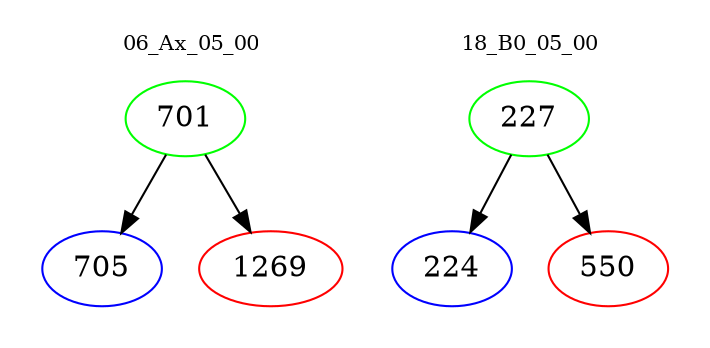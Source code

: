 digraph{
subgraph cluster_0 {
color = white
label = "06_Ax_05_00";
fontsize=10;
T0_701 [label="701", color="green"]
T0_701 -> T0_705 [color="black"]
T0_705 [label="705", color="blue"]
T0_701 -> T0_1269 [color="black"]
T0_1269 [label="1269", color="red"]
}
subgraph cluster_1 {
color = white
label = "18_B0_05_00";
fontsize=10;
T1_227 [label="227", color="green"]
T1_227 -> T1_224 [color="black"]
T1_224 [label="224", color="blue"]
T1_227 -> T1_550 [color="black"]
T1_550 [label="550", color="red"]
}
}
